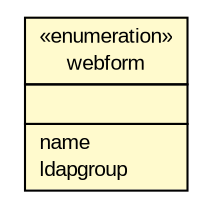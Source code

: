 #!/usr/local/bin/dot
#
# Class diagram 
# Generated by UmlGraph version 4.6 (http://www.spinellis.gr/sw/umlgraph)
#

digraph G {
	edge [fontname="arial",fontsize=10,labelfontname="arial",labelfontsize=10];
	node [fontname="arial",fontsize=10,shape=plaintext];
	// net.toxbank.client.resource.ProjectClient.webform
	c314 [label=<<table border="0" cellborder="1" cellspacing="0" cellpadding="2" port="p" bgcolor="lemonChiffon" href="./ProjectClient.webform.html">
		<tr><td><table border="0" cellspacing="0" cellpadding="1">
			<tr><td> &laquo;enumeration&raquo; </td></tr>
			<tr><td> webform </td></tr>
		</table></td></tr>
		<tr><td><table border="0" cellspacing="0" cellpadding="1">
			<tr><td align="left">  </td></tr>
		</table></td></tr>
		<tr><td><table border="0" cellspacing="0" cellpadding="1">
			<tr><td align="left"> name </td></tr>
			<tr><td align="left"> ldapgroup </td></tr>
		</table></td></tr>
		</table>>, fontname="arial", fontcolor="black", fontsize=10.0];
}

